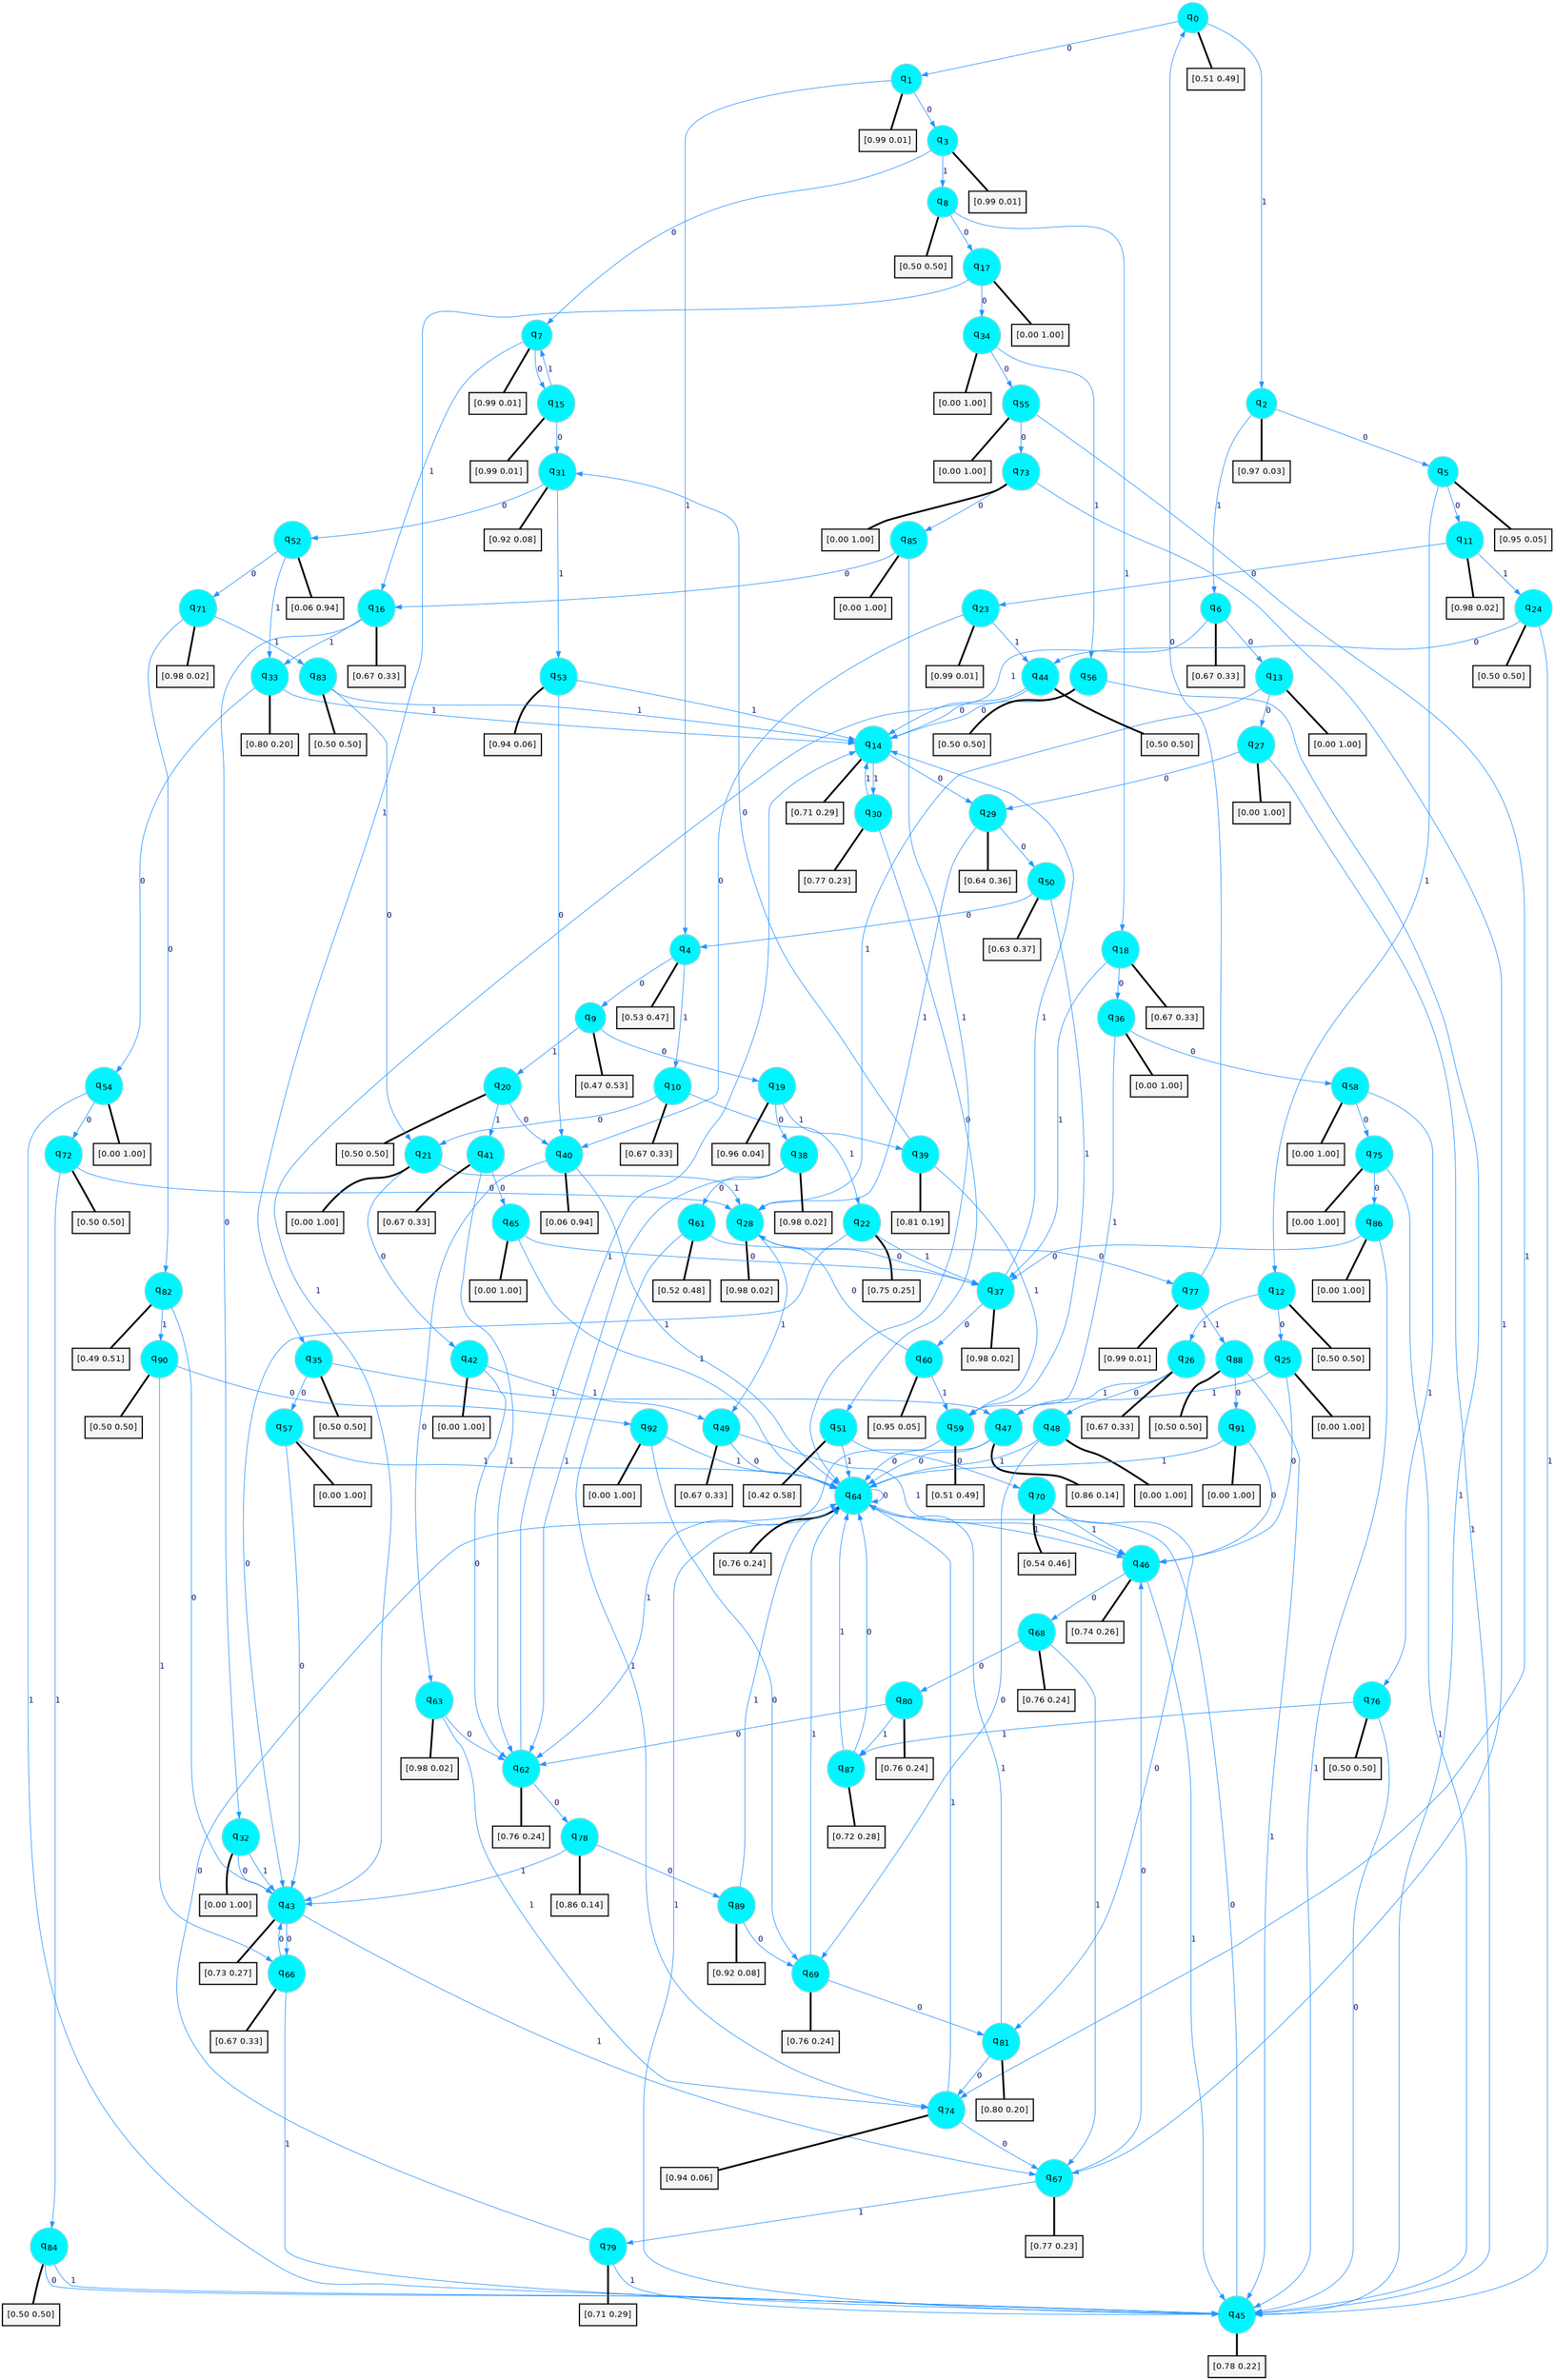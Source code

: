 digraph G {
graph [
bgcolor=transparent, dpi=300, rankdir=TD, size="40,25"];
node [
color=gray, fillcolor=turquoise1, fontcolor=black, fontname=Helvetica, fontsize=16, fontweight=bold, shape=circle, style=filled];
edge [
arrowsize=1, color=dodgerblue1, fontcolor=midnightblue, fontname=courier, fontweight=bold, penwidth=1, style=solid, weight=20];
0[label=<q<SUB>0</SUB>>];
1[label=<q<SUB>1</SUB>>];
2[label=<q<SUB>2</SUB>>];
3[label=<q<SUB>3</SUB>>];
4[label=<q<SUB>4</SUB>>];
5[label=<q<SUB>5</SUB>>];
6[label=<q<SUB>6</SUB>>];
7[label=<q<SUB>7</SUB>>];
8[label=<q<SUB>8</SUB>>];
9[label=<q<SUB>9</SUB>>];
10[label=<q<SUB>10</SUB>>];
11[label=<q<SUB>11</SUB>>];
12[label=<q<SUB>12</SUB>>];
13[label=<q<SUB>13</SUB>>];
14[label=<q<SUB>14</SUB>>];
15[label=<q<SUB>15</SUB>>];
16[label=<q<SUB>16</SUB>>];
17[label=<q<SUB>17</SUB>>];
18[label=<q<SUB>18</SUB>>];
19[label=<q<SUB>19</SUB>>];
20[label=<q<SUB>20</SUB>>];
21[label=<q<SUB>21</SUB>>];
22[label=<q<SUB>22</SUB>>];
23[label=<q<SUB>23</SUB>>];
24[label=<q<SUB>24</SUB>>];
25[label=<q<SUB>25</SUB>>];
26[label=<q<SUB>26</SUB>>];
27[label=<q<SUB>27</SUB>>];
28[label=<q<SUB>28</SUB>>];
29[label=<q<SUB>29</SUB>>];
30[label=<q<SUB>30</SUB>>];
31[label=<q<SUB>31</SUB>>];
32[label=<q<SUB>32</SUB>>];
33[label=<q<SUB>33</SUB>>];
34[label=<q<SUB>34</SUB>>];
35[label=<q<SUB>35</SUB>>];
36[label=<q<SUB>36</SUB>>];
37[label=<q<SUB>37</SUB>>];
38[label=<q<SUB>38</SUB>>];
39[label=<q<SUB>39</SUB>>];
40[label=<q<SUB>40</SUB>>];
41[label=<q<SUB>41</SUB>>];
42[label=<q<SUB>42</SUB>>];
43[label=<q<SUB>43</SUB>>];
44[label=<q<SUB>44</SUB>>];
45[label=<q<SUB>45</SUB>>];
46[label=<q<SUB>46</SUB>>];
47[label=<q<SUB>47</SUB>>];
48[label=<q<SUB>48</SUB>>];
49[label=<q<SUB>49</SUB>>];
50[label=<q<SUB>50</SUB>>];
51[label=<q<SUB>51</SUB>>];
52[label=<q<SUB>52</SUB>>];
53[label=<q<SUB>53</SUB>>];
54[label=<q<SUB>54</SUB>>];
55[label=<q<SUB>55</SUB>>];
56[label=<q<SUB>56</SUB>>];
57[label=<q<SUB>57</SUB>>];
58[label=<q<SUB>58</SUB>>];
59[label=<q<SUB>59</SUB>>];
60[label=<q<SUB>60</SUB>>];
61[label=<q<SUB>61</SUB>>];
62[label=<q<SUB>62</SUB>>];
63[label=<q<SUB>63</SUB>>];
64[label=<q<SUB>64</SUB>>];
65[label=<q<SUB>65</SUB>>];
66[label=<q<SUB>66</SUB>>];
67[label=<q<SUB>67</SUB>>];
68[label=<q<SUB>68</SUB>>];
69[label=<q<SUB>69</SUB>>];
70[label=<q<SUB>70</SUB>>];
71[label=<q<SUB>71</SUB>>];
72[label=<q<SUB>72</SUB>>];
73[label=<q<SUB>73</SUB>>];
74[label=<q<SUB>74</SUB>>];
75[label=<q<SUB>75</SUB>>];
76[label=<q<SUB>76</SUB>>];
77[label=<q<SUB>77</SUB>>];
78[label=<q<SUB>78</SUB>>];
79[label=<q<SUB>79</SUB>>];
80[label=<q<SUB>80</SUB>>];
81[label=<q<SUB>81</SUB>>];
82[label=<q<SUB>82</SUB>>];
83[label=<q<SUB>83</SUB>>];
84[label=<q<SUB>84</SUB>>];
85[label=<q<SUB>85</SUB>>];
86[label=<q<SUB>86</SUB>>];
87[label=<q<SUB>87</SUB>>];
88[label=<q<SUB>88</SUB>>];
89[label=<q<SUB>89</SUB>>];
90[label=<q<SUB>90</SUB>>];
91[label=<q<SUB>91</SUB>>];
92[label=<q<SUB>92</SUB>>];
93[label="[0.51 0.49]", shape=box,fontcolor=black, fontname=Helvetica, fontsize=14, penwidth=2, fillcolor=whitesmoke,color=black];
94[label="[0.99 0.01]", shape=box,fontcolor=black, fontname=Helvetica, fontsize=14, penwidth=2, fillcolor=whitesmoke,color=black];
95[label="[0.97 0.03]", shape=box,fontcolor=black, fontname=Helvetica, fontsize=14, penwidth=2, fillcolor=whitesmoke,color=black];
96[label="[0.99 0.01]", shape=box,fontcolor=black, fontname=Helvetica, fontsize=14, penwidth=2, fillcolor=whitesmoke,color=black];
97[label="[0.53 0.47]", shape=box,fontcolor=black, fontname=Helvetica, fontsize=14, penwidth=2, fillcolor=whitesmoke,color=black];
98[label="[0.95 0.05]", shape=box,fontcolor=black, fontname=Helvetica, fontsize=14, penwidth=2, fillcolor=whitesmoke,color=black];
99[label="[0.67 0.33]", shape=box,fontcolor=black, fontname=Helvetica, fontsize=14, penwidth=2, fillcolor=whitesmoke,color=black];
100[label="[0.99 0.01]", shape=box,fontcolor=black, fontname=Helvetica, fontsize=14, penwidth=2, fillcolor=whitesmoke,color=black];
101[label="[0.50 0.50]", shape=box,fontcolor=black, fontname=Helvetica, fontsize=14, penwidth=2, fillcolor=whitesmoke,color=black];
102[label="[0.47 0.53]", shape=box,fontcolor=black, fontname=Helvetica, fontsize=14, penwidth=2, fillcolor=whitesmoke,color=black];
103[label="[0.67 0.33]", shape=box,fontcolor=black, fontname=Helvetica, fontsize=14, penwidth=2, fillcolor=whitesmoke,color=black];
104[label="[0.98 0.02]", shape=box,fontcolor=black, fontname=Helvetica, fontsize=14, penwidth=2, fillcolor=whitesmoke,color=black];
105[label="[0.50 0.50]", shape=box,fontcolor=black, fontname=Helvetica, fontsize=14, penwidth=2, fillcolor=whitesmoke,color=black];
106[label="[0.00 1.00]", shape=box,fontcolor=black, fontname=Helvetica, fontsize=14, penwidth=2, fillcolor=whitesmoke,color=black];
107[label="[0.71 0.29]", shape=box,fontcolor=black, fontname=Helvetica, fontsize=14, penwidth=2, fillcolor=whitesmoke,color=black];
108[label="[0.99 0.01]", shape=box,fontcolor=black, fontname=Helvetica, fontsize=14, penwidth=2, fillcolor=whitesmoke,color=black];
109[label="[0.67 0.33]", shape=box,fontcolor=black, fontname=Helvetica, fontsize=14, penwidth=2, fillcolor=whitesmoke,color=black];
110[label="[0.00 1.00]", shape=box,fontcolor=black, fontname=Helvetica, fontsize=14, penwidth=2, fillcolor=whitesmoke,color=black];
111[label="[0.67 0.33]", shape=box,fontcolor=black, fontname=Helvetica, fontsize=14, penwidth=2, fillcolor=whitesmoke,color=black];
112[label="[0.96 0.04]", shape=box,fontcolor=black, fontname=Helvetica, fontsize=14, penwidth=2, fillcolor=whitesmoke,color=black];
113[label="[0.50 0.50]", shape=box,fontcolor=black, fontname=Helvetica, fontsize=14, penwidth=2, fillcolor=whitesmoke,color=black];
114[label="[0.00 1.00]", shape=box,fontcolor=black, fontname=Helvetica, fontsize=14, penwidth=2, fillcolor=whitesmoke,color=black];
115[label="[0.75 0.25]", shape=box,fontcolor=black, fontname=Helvetica, fontsize=14, penwidth=2, fillcolor=whitesmoke,color=black];
116[label="[0.99 0.01]", shape=box,fontcolor=black, fontname=Helvetica, fontsize=14, penwidth=2, fillcolor=whitesmoke,color=black];
117[label="[0.50 0.50]", shape=box,fontcolor=black, fontname=Helvetica, fontsize=14, penwidth=2, fillcolor=whitesmoke,color=black];
118[label="[0.00 1.00]", shape=box,fontcolor=black, fontname=Helvetica, fontsize=14, penwidth=2, fillcolor=whitesmoke,color=black];
119[label="[0.67 0.33]", shape=box,fontcolor=black, fontname=Helvetica, fontsize=14, penwidth=2, fillcolor=whitesmoke,color=black];
120[label="[0.00 1.00]", shape=box,fontcolor=black, fontname=Helvetica, fontsize=14, penwidth=2, fillcolor=whitesmoke,color=black];
121[label="[0.98 0.02]", shape=box,fontcolor=black, fontname=Helvetica, fontsize=14, penwidth=2, fillcolor=whitesmoke,color=black];
122[label="[0.64 0.36]", shape=box,fontcolor=black, fontname=Helvetica, fontsize=14, penwidth=2, fillcolor=whitesmoke,color=black];
123[label="[0.77 0.23]", shape=box,fontcolor=black, fontname=Helvetica, fontsize=14, penwidth=2, fillcolor=whitesmoke,color=black];
124[label="[0.92 0.08]", shape=box,fontcolor=black, fontname=Helvetica, fontsize=14, penwidth=2, fillcolor=whitesmoke,color=black];
125[label="[0.00 1.00]", shape=box,fontcolor=black, fontname=Helvetica, fontsize=14, penwidth=2, fillcolor=whitesmoke,color=black];
126[label="[0.80 0.20]", shape=box,fontcolor=black, fontname=Helvetica, fontsize=14, penwidth=2, fillcolor=whitesmoke,color=black];
127[label="[0.00 1.00]", shape=box,fontcolor=black, fontname=Helvetica, fontsize=14, penwidth=2, fillcolor=whitesmoke,color=black];
128[label="[0.50 0.50]", shape=box,fontcolor=black, fontname=Helvetica, fontsize=14, penwidth=2, fillcolor=whitesmoke,color=black];
129[label="[0.00 1.00]", shape=box,fontcolor=black, fontname=Helvetica, fontsize=14, penwidth=2, fillcolor=whitesmoke,color=black];
130[label="[0.98 0.02]", shape=box,fontcolor=black, fontname=Helvetica, fontsize=14, penwidth=2, fillcolor=whitesmoke,color=black];
131[label="[0.98 0.02]", shape=box,fontcolor=black, fontname=Helvetica, fontsize=14, penwidth=2, fillcolor=whitesmoke,color=black];
132[label="[0.81 0.19]", shape=box,fontcolor=black, fontname=Helvetica, fontsize=14, penwidth=2, fillcolor=whitesmoke,color=black];
133[label="[0.06 0.94]", shape=box,fontcolor=black, fontname=Helvetica, fontsize=14, penwidth=2, fillcolor=whitesmoke,color=black];
134[label="[0.67 0.33]", shape=box,fontcolor=black, fontname=Helvetica, fontsize=14, penwidth=2, fillcolor=whitesmoke,color=black];
135[label="[0.00 1.00]", shape=box,fontcolor=black, fontname=Helvetica, fontsize=14, penwidth=2, fillcolor=whitesmoke,color=black];
136[label="[0.73 0.27]", shape=box,fontcolor=black, fontname=Helvetica, fontsize=14, penwidth=2, fillcolor=whitesmoke,color=black];
137[label="[0.50 0.50]", shape=box,fontcolor=black, fontname=Helvetica, fontsize=14, penwidth=2, fillcolor=whitesmoke,color=black];
138[label="[0.78 0.22]", shape=box,fontcolor=black, fontname=Helvetica, fontsize=14, penwidth=2, fillcolor=whitesmoke,color=black];
139[label="[0.74 0.26]", shape=box,fontcolor=black, fontname=Helvetica, fontsize=14, penwidth=2, fillcolor=whitesmoke,color=black];
140[label="[0.86 0.14]", shape=box,fontcolor=black, fontname=Helvetica, fontsize=14, penwidth=2, fillcolor=whitesmoke,color=black];
141[label="[0.00 1.00]", shape=box,fontcolor=black, fontname=Helvetica, fontsize=14, penwidth=2, fillcolor=whitesmoke,color=black];
142[label="[0.67 0.33]", shape=box,fontcolor=black, fontname=Helvetica, fontsize=14, penwidth=2, fillcolor=whitesmoke,color=black];
143[label="[0.63 0.37]", shape=box,fontcolor=black, fontname=Helvetica, fontsize=14, penwidth=2, fillcolor=whitesmoke,color=black];
144[label="[0.42 0.58]", shape=box,fontcolor=black, fontname=Helvetica, fontsize=14, penwidth=2, fillcolor=whitesmoke,color=black];
145[label="[0.06 0.94]", shape=box,fontcolor=black, fontname=Helvetica, fontsize=14, penwidth=2, fillcolor=whitesmoke,color=black];
146[label="[0.94 0.06]", shape=box,fontcolor=black, fontname=Helvetica, fontsize=14, penwidth=2, fillcolor=whitesmoke,color=black];
147[label="[0.00 1.00]", shape=box,fontcolor=black, fontname=Helvetica, fontsize=14, penwidth=2, fillcolor=whitesmoke,color=black];
148[label="[0.00 1.00]", shape=box,fontcolor=black, fontname=Helvetica, fontsize=14, penwidth=2, fillcolor=whitesmoke,color=black];
149[label="[0.50 0.50]", shape=box,fontcolor=black, fontname=Helvetica, fontsize=14, penwidth=2, fillcolor=whitesmoke,color=black];
150[label="[0.00 1.00]", shape=box,fontcolor=black, fontname=Helvetica, fontsize=14, penwidth=2, fillcolor=whitesmoke,color=black];
151[label="[0.00 1.00]", shape=box,fontcolor=black, fontname=Helvetica, fontsize=14, penwidth=2, fillcolor=whitesmoke,color=black];
152[label="[0.51 0.49]", shape=box,fontcolor=black, fontname=Helvetica, fontsize=14, penwidth=2, fillcolor=whitesmoke,color=black];
153[label="[0.95 0.05]", shape=box,fontcolor=black, fontname=Helvetica, fontsize=14, penwidth=2, fillcolor=whitesmoke,color=black];
154[label="[0.52 0.48]", shape=box,fontcolor=black, fontname=Helvetica, fontsize=14, penwidth=2, fillcolor=whitesmoke,color=black];
155[label="[0.76 0.24]", shape=box,fontcolor=black, fontname=Helvetica, fontsize=14, penwidth=2, fillcolor=whitesmoke,color=black];
156[label="[0.98 0.02]", shape=box,fontcolor=black, fontname=Helvetica, fontsize=14, penwidth=2, fillcolor=whitesmoke,color=black];
157[label="[0.76 0.24]", shape=box,fontcolor=black, fontname=Helvetica, fontsize=14, penwidth=2, fillcolor=whitesmoke,color=black];
158[label="[0.00 1.00]", shape=box,fontcolor=black, fontname=Helvetica, fontsize=14, penwidth=2, fillcolor=whitesmoke,color=black];
159[label="[0.67 0.33]", shape=box,fontcolor=black, fontname=Helvetica, fontsize=14, penwidth=2, fillcolor=whitesmoke,color=black];
160[label="[0.77 0.23]", shape=box,fontcolor=black, fontname=Helvetica, fontsize=14, penwidth=2, fillcolor=whitesmoke,color=black];
161[label="[0.76 0.24]", shape=box,fontcolor=black, fontname=Helvetica, fontsize=14, penwidth=2, fillcolor=whitesmoke,color=black];
162[label="[0.76 0.24]", shape=box,fontcolor=black, fontname=Helvetica, fontsize=14, penwidth=2, fillcolor=whitesmoke,color=black];
163[label="[0.54 0.46]", shape=box,fontcolor=black, fontname=Helvetica, fontsize=14, penwidth=2, fillcolor=whitesmoke,color=black];
164[label="[0.98 0.02]", shape=box,fontcolor=black, fontname=Helvetica, fontsize=14, penwidth=2, fillcolor=whitesmoke,color=black];
165[label="[0.50 0.50]", shape=box,fontcolor=black, fontname=Helvetica, fontsize=14, penwidth=2, fillcolor=whitesmoke,color=black];
166[label="[0.00 1.00]", shape=box,fontcolor=black, fontname=Helvetica, fontsize=14, penwidth=2, fillcolor=whitesmoke,color=black];
167[label="[0.94 0.06]", shape=box,fontcolor=black, fontname=Helvetica, fontsize=14, penwidth=2, fillcolor=whitesmoke,color=black];
168[label="[0.00 1.00]", shape=box,fontcolor=black, fontname=Helvetica, fontsize=14, penwidth=2, fillcolor=whitesmoke,color=black];
169[label="[0.50 0.50]", shape=box,fontcolor=black, fontname=Helvetica, fontsize=14, penwidth=2, fillcolor=whitesmoke,color=black];
170[label="[0.99 0.01]", shape=box,fontcolor=black, fontname=Helvetica, fontsize=14, penwidth=2, fillcolor=whitesmoke,color=black];
171[label="[0.86 0.14]", shape=box,fontcolor=black, fontname=Helvetica, fontsize=14, penwidth=2, fillcolor=whitesmoke,color=black];
172[label="[0.71 0.29]", shape=box,fontcolor=black, fontname=Helvetica, fontsize=14, penwidth=2, fillcolor=whitesmoke,color=black];
173[label="[0.76 0.24]", shape=box,fontcolor=black, fontname=Helvetica, fontsize=14, penwidth=2, fillcolor=whitesmoke,color=black];
174[label="[0.80 0.20]", shape=box,fontcolor=black, fontname=Helvetica, fontsize=14, penwidth=2, fillcolor=whitesmoke,color=black];
175[label="[0.49 0.51]", shape=box,fontcolor=black, fontname=Helvetica, fontsize=14, penwidth=2, fillcolor=whitesmoke,color=black];
176[label="[0.50 0.50]", shape=box,fontcolor=black, fontname=Helvetica, fontsize=14, penwidth=2, fillcolor=whitesmoke,color=black];
177[label="[0.50 0.50]", shape=box,fontcolor=black, fontname=Helvetica, fontsize=14, penwidth=2, fillcolor=whitesmoke,color=black];
178[label="[0.00 1.00]", shape=box,fontcolor=black, fontname=Helvetica, fontsize=14, penwidth=2, fillcolor=whitesmoke,color=black];
179[label="[0.00 1.00]", shape=box,fontcolor=black, fontname=Helvetica, fontsize=14, penwidth=2, fillcolor=whitesmoke,color=black];
180[label="[0.72 0.28]", shape=box,fontcolor=black, fontname=Helvetica, fontsize=14, penwidth=2, fillcolor=whitesmoke,color=black];
181[label="[0.50 0.50]", shape=box,fontcolor=black, fontname=Helvetica, fontsize=14, penwidth=2, fillcolor=whitesmoke,color=black];
182[label="[0.92 0.08]", shape=box,fontcolor=black, fontname=Helvetica, fontsize=14, penwidth=2, fillcolor=whitesmoke,color=black];
183[label="[0.50 0.50]", shape=box,fontcolor=black, fontname=Helvetica, fontsize=14, penwidth=2, fillcolor=whitesmoke,color=black];
184[label="[0.00 1.00]", shape=box,fontcolor=black, fontname=Helvetica, fontsize=14, penwidth=2, fillcolor=whitesmoke,color=black];
185[label="[0.00 1.00]", shape=box,fontcolor=black, fontname=Helvetica, fontsize=14, penwidth=2, fillcolor=whitesmoke,color=black];
0->1 [label=0];
0->2 [label=1];
0->93 [arrowhead=none, penwidth=3,color=black];
1->3 [label=0];
1->4 [label=1];
1->94 [arrowhead=none, penwidth=3,color=black];
2->5 [label=0];
2->6 [label=1];
2->95 [arrowhead=none, penwidth=3,color=black];
3->7 [label=0];
3->8 [label=1];
3->96 [arrowhead=none, penwidth=3,color=black];
4->9 [label=0];
4->10 [label=1];
4->97 [arrowhead=none, penwidth=3,color=black];
5->11 [label=0];
5->12 [label=1];
5->98 [arrowhead=none, penwidth=3,color=black];
6->13 [label=0];
6->14 [label=1];
6->99 [arrowhead=none, penwidth=3,color=black];
7->15 [label=0];
7->16 [label=1];
7->100 [arrowhead=none, penwidth=3,color=black];
8->17 [label=0];
8->18 [label=1];
8->101 [arrowhead=none, penwidth=3,color=black];
9->19 [label=0];
9->20 [label=1];
9->102 [arrowhead=none, penwidth=3,color=black];
10->21 [label=0];
10->22 [label=1];
10->103 [arrowhead=none, penwidth=3,color=black];
11->23 [label=0];
11->24 [label=1];
11->104 [arrowhead=none, penwidth=3,color=black];
12->25 [label=0];
12->26 [label=1];
12->105 [arrowhead=none, penwidth=3,color=black];
13->27 [label=0];
13->28 [label=1];
13->106 [arrowhead=none, penwidth=3,color=black];
14->29 [label=0];
14->30 [label=1];
14->107 [arrowhead=none, penwidth=3,color=black];
15->31 [label=0];
15->7 [label=1];
15->108 [arrowhead=none, penwidth=3,color=black];
16->32 [label=0];
16->33 [label=1];
16->109 [arrowhead=none, penwidth=3,color=black];
17->34 [label=0];
17->35 [label=1];
17->110 [arrowhead=none, penwidth=3,color=black];
18->36 [label=0];
18->37 [label=1];
18->111 [arrowhead=none, penwidth=3,color=black];
19->38 [label=0];
19->39 [label=1];
19->112 [arrowhead=none, penwidth=3,color=black];
20->40 [label=0];
20->41 [label=1];
20->113 [arrowhead=none, penwidth=3,color=black];
21->42 [label=0];
21->28 [label=1];
21->114 [arrowhead=none, penwidth=3,color=black];
22->43 [label=0];
22->37 [label=1];
22->115 [arrowhead=none, penwidth=3,color=black];
23->40 [label=0];
23->44 [label=1];
23->116 [arrowhead=none, penwidth=3,color=black];
24->44 [label=0];
24->45 [label=1];
24->117 [arrowhead=none, penwidth=3,color=black];
25->46 [label=0];
25->47 [label=1];
25->118 [arrowhead=none, penwidth=3,color=black];
26->48 [label=0];
26->47 [label=1];
26->119 [arrowhead=none, penwidth=3,color=black];
27->29 [label=0];
27->45 [label=1];
27->120 [arrowhead=none, penwidth=3,color=black];
28->37 [label=0];
28->49 [label=1];
28->121 [arrowhead=none, penwidth=3,color=black];
29->50 [label=0];
29->28 [label=1];
29->122 [arrowhead=none, penwidth=3,color=black];
30->51 [label=0];
30->14 [label=1];
30->123 [arrowhead=none, penwidth=3,color=black];
31->52 [label=0];
31->53 [label=1];
31->124 [arrowhead=none, penwidth=3,color=black];
32->43 [label=0];
32->43 [label=1];
32->125 [arrowhead=none, penwidth=3,color=black];
33->54 [label=0];
33->14 [label=1];
33->126 [arrowhead=none, penwidth=3,color=black];
34->55 [label=0];
34->56 [label=1];
34->127 [arrowhead=none, penwidth=3,color=black];
35->57 [label=0];
35->47 [label=1];
35->128 [arrowhead=none, penwidth=3,color=black];
36->58 [label=0];
36->59 [label=1];
36->129 [arrowhead=none, penwidth=3,color=black];
37->60 [label=0];
37->14 [label=1];
37->130 [arrowhead=none, penwidth=3,color=black];
38->61 [label=0];
38->62 [label=1];
38->131 [arrowhead=none, penwidth=3,color=black];
39->31 [label=0];
39->59 [label=1];
39->132 [arrowhead=none, penwidth=3,color=black];
40->63 [label=0];
40->64 [label=1];
40->133 [arrowhead=none, penwidth=3,color=black];
41->65 [label=0];
41->62 [label=1];
41->134 [arrowhead=none, penwidth=3,color=black];
42->62 [label=0];
42->49 [label=1];
42->135 [arrowhead=none, penwidth=3,color=black];
43->66 [label=0];
43->67 [label=1];
43->136 [arrowhead=none, penwidth=3,color=black];
44->14 [label=0];
44->43 [label=1];
44->137 [arrowhead=none, penwidth=3,color=black];
45->64 [label=0];
45->64 [label=1];
45->138 [arrowhead=none, penwidth=3,color=black];
46->68 [label=0];
46->45 [label=1];
46->139 [arrowhead=none, penwidth=3,color=black];
47->64 [label=0];
47->62 [label=1];
47->140 [arrowhead=none, penwidth=3,color=black];
48->69 [label=0];
48->64 [label=1];
48->141 [arrowhead=none, penwidth=3,color=black];
49->64 [label=0];
49->46 [label=1];
49->142 [arrowhead=none, penwidth=3,color=black];
50->4 [label=0];
50->59 [label=1];
50->143 [arrowhead=none, penwidth=3,color=black];
51->70 [label=0];
51->64 [label=1];
51->144 [arrowhead=none, penwidth=3,color=black];
52->71 [label=0];
52->33 [label=1];
52->145 [arrowhead=none, penwidth=3,color=black];
53->40 [label=0];
53->14 [label=1];
53->146 [arrowhead=none, penwidth=3,color=black];
54->72 [label=0];
54->45 [label=1];
54->147 [arrowhead=none, penwidth=3,color=black];
55->73 [label=0];
55->74 [label=1];
55->148 [arrowhead=none, penwidth=3,color=black];
56->14 [label=0];
56->45 [label=1];
56->149 [arrowhead=none, penwidth=3,color=black];
57->43 [label=0];
57->64 [label=1];
57->150 [arrowhead=none, penwidth=3,color=black];
58->75 [label=0];
58->76 [label=1];
58->151 [arrowhead=none, penwidth=3,color=black];
59->64 [label=0];
59->152 [arrowhead=none, penwidth=3,color=black];
60->28 [label=0];
60->59 [label=1];
60->153 [arrowhead=none, penwidth=3,color=black];
61->77 [label=0];
61->74 [label=1];
61->154 [arrowhead=none, penwidth=3,color=black];
62->78 [label=0];
62->14 [label=1];
62->155 [arrowhead=none, penwidth=3,color=black];
63->62 [label=0];
63->74 [label=1];
63->156 [arrowhead=none, penwidth=3,color=black];
64->64 [label=0];
64->46 [label=1];
64->157 [arrowhead=none, penwidth=3,color=black];
65->37 [label=0];
65->64 [label=1];
65->158 [arrowhead=none, penwidth=3,color=black];
66->43 [label=0];
66->45 [label=1];
66->159 [arrowhead=none, penwidth=3,color=black];
67->46 [label=0];
67->79 [label=1];
67->160 [arrowhead=none, penwidth=3,color=black];
68->80 [label=0];
68->67 [label=1];
68->161 [arrowhead=none, penwidth=3,color=black];
69->81 [label=0];
69->64 [label=1];
69->162 [arrowhead=none, penwidth=3,color=black];
70->81 [label=0];
70->46 [label=1];
70->163 [arrowhead=none, penwidth=3,color=black];
71->82 [label=0];
71->83 [label=1];
71->164 [arrowhead=none, penwidth=3,color=black];
72->28 [label=0];
72->84 [label=1];
72->165 [arrowhead=none, penwidth=3,color=black];
73->85 [label=0];
73->67 [label=1];
73->166 [arrowhead=none, penwidth=3,color=black];
74->67 [label=0];
74->64 [label=1];
74->167 [arrowhead=none, penwidth=3,color=black];
75->86 [label=0];
75->45 [label=1];
75->168 [arrowhead=none, penwidth=3,color=black];
76->45 [label=0];
76->87 [label=1];
76->169 [arrowhead=none, penwidth=3,color=black];
77->0 [label=0];
77->88 [label=1];
77->170 [arrowhead=none, penwidth=3,color=black];
78->89 [label=0];
78->43 [label=1];
78->171 [arrowhead=none, penwidth=3,color=black];
79->64 [label=0];
79->45 [label=1];
79->172 [arrowhead=none, penwidth=3,color=black];
80->62 [label=0];
80->87 [label=1];
80->173 [arrowhead=none, penwidth=3,color=black];
81->74 [label=0];
81->64 [label=1];
81->174 [arrowhead=none, penwidth=3,color=black];
82->43 [label=0];
82->90 [label=1];
82->175 [arrowhead=none, penwidth=3,color=black];
83->21 [label=0];
83->14 [label=1];
83->176 [arrowhead=none, penwidth=3,color=black];
84->45 [label=0];
84->45 [label=1];
84->177 [arrowhead=none, penwidth=3,color=black];
85->16 [label=0];
85->64 [label=1];
85->178 [arrowhead=none, penwidth=3,color=black];
86->37 [label=0];
86->45 [label=1];
86->179 [arrowhead=none, penwidth=3,color=black];
87->64 [label=0];
87->64 [label=1];
87->180 [arrowhead=none, penwidth=3,color=black];
88->91 [label=0];
88->45 [label=1];
88->181 [arrowhead=none, penwidth=3,color=black];
89->69 [label=0];
89->64 [label=1];
89->182 [arrowhead=none, penwidth=3,color=black];
90->92 [label=0];
90->66 [label=1];
90->183 [arrowhead=none, penwidth=3,color=black];
91->46 [label=0];
91->64 [label=1];
91->184 [arrowhead=none, penwidth=3,color=black];
92->69 [label=0];
92->64 [label=1];
92->185 [arrowhead=none, penwidth=3,color=black];
}
